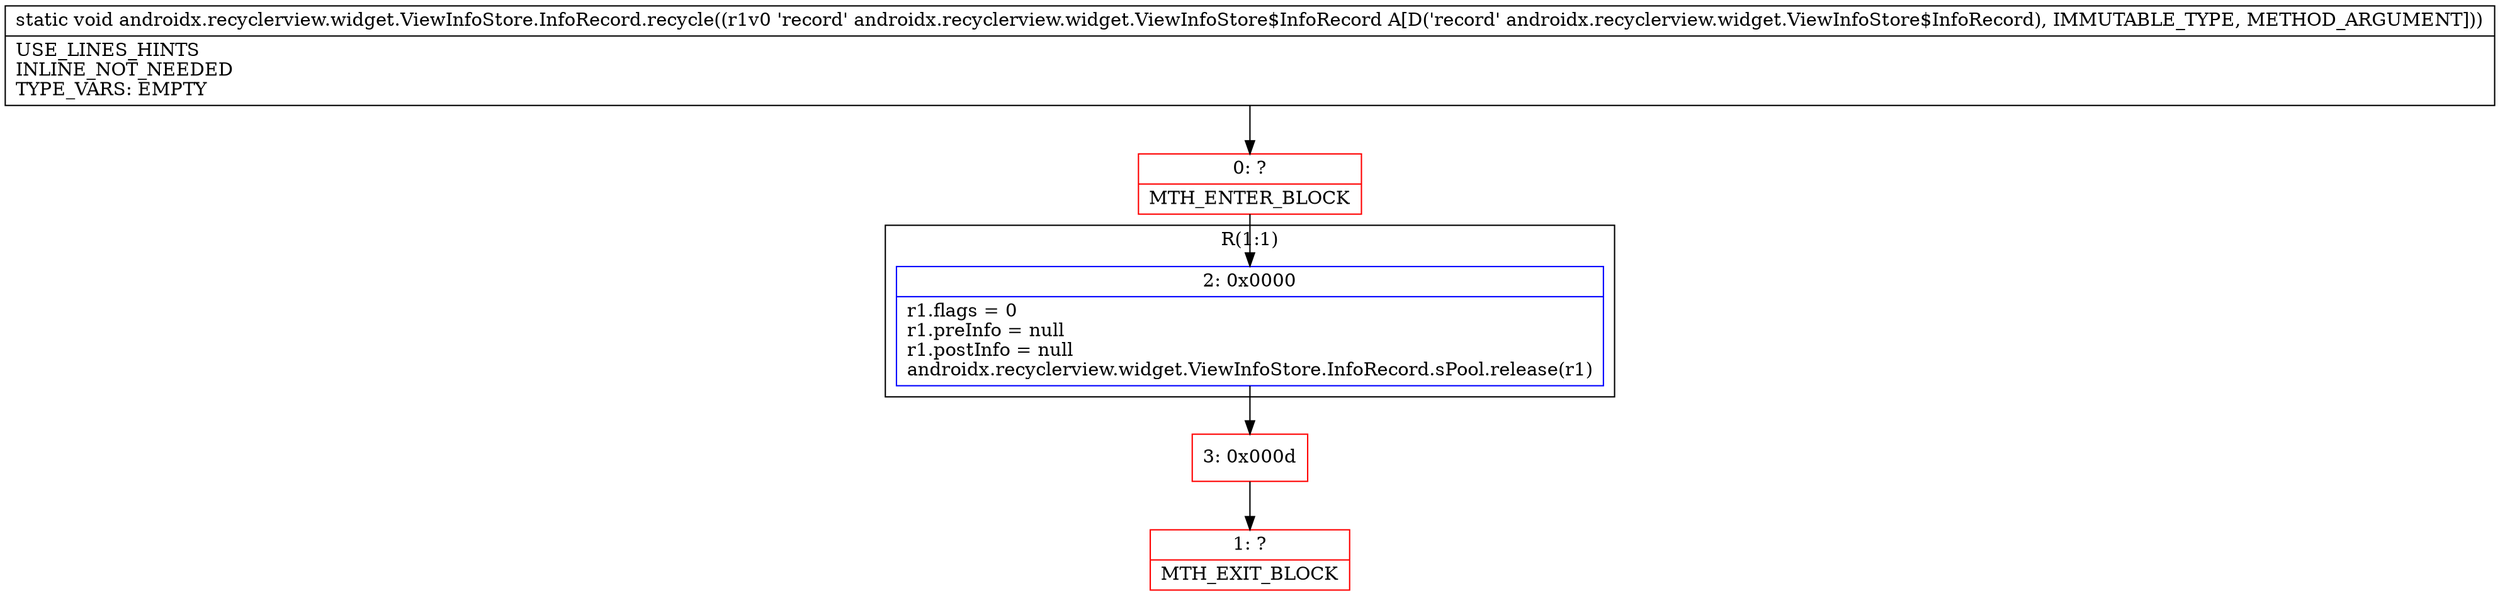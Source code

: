 digraph "CFG forandroidx.recyclerview.widget.ViewInfoStore.InfoRecord.recycle(Landroidx\/recyclerview\/widget\/ViewInfoStore$InfoRecord;)V" {
subgraph cluster_Region_1321029909 {
label = "R(1:1)";
node [shape=record,color=blue];
Node_2 [shape=record,label="{2\:\ 0x0000|r1.flags = 0\lr1.preInfo = null\lr1.postInfo = null\landroidx.recyclerview.widget.ViewInfoStore.InfoRecord.sPool.release(r1)\l}"];
}
Node_0 [shape=record,color=red,label="{0\:\ ?|MTH_ENTER_BLOCK\l}"];
Node_3 [shape=record,color=red,label="{3\:\ 0x000d}"];
Node_1 [shape=record,color=red,label="{1\:\ ?|MTH_EXIT_BLOCK\l}"];
MethodNode[shape=record,label="{static void androidx.recyclerview.widget.ViewInfoStore.InfoRecord.recycle((r1v0 'record' androidx.recyclerview.widget.ViewInfoStore$InfoRecord A[D('record' androidx.recyclerview.widget.ViewInfoStore$InfoRecord), IMMUTABLE_TYPE, METHOD_ARGUMENT]))  | USE_LINES_HINTS\lINLINE_NOT_NEEDED\lTYPE_VARS: EMPTY\l}"];
MethodNode -> Node_0;Node_2 -> Node_3;
Node_0 -> Node_2;
Node_3 -> Node_1;
}


